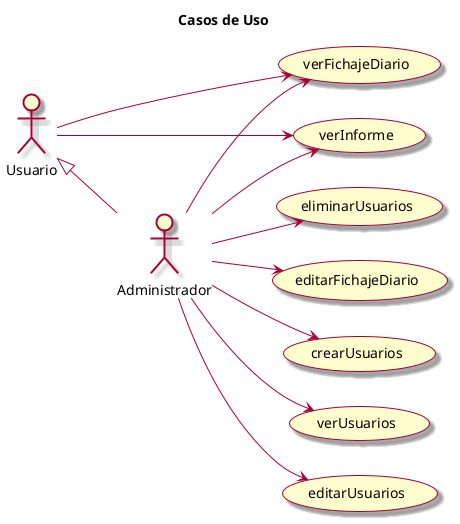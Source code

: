 @startuml Diagrama de CDU

skin rose
left to right direction
title Casos de Uso

Administrador -up-|> Usuario

Usuario --> (verFichajeDiario)
Usuario --> (verInforme)

Administrador --> (verFichajeDiario)
Administrador --> (editarFichajeDiario)

Administrador --> (verInforme)

Administrador --> (crearUsuarios)
Administrador --> (verUsuarios)
Administrador --> (editarUsuarios)
Administrador --> (eliminarUsuarios)

@enduml
